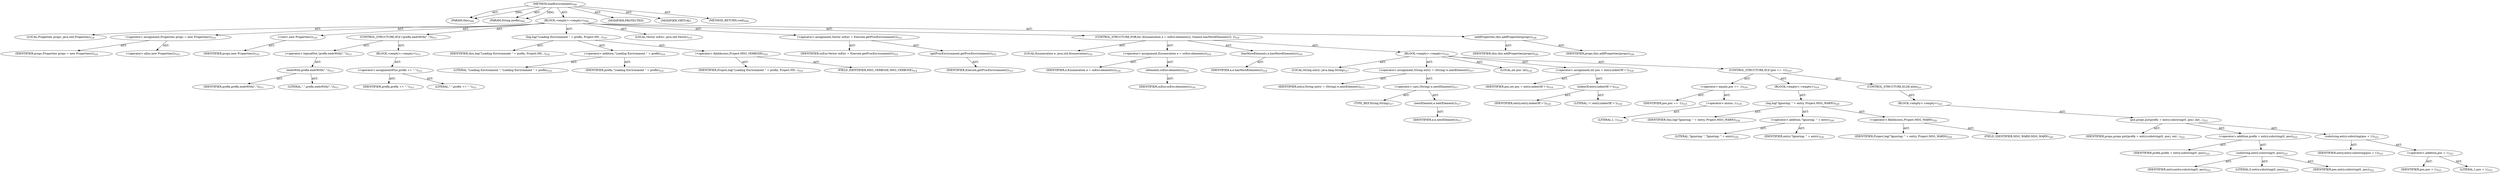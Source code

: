 digraph "loadEnvironment" {  
"111669149726" [label = <(METHOD,loadEnvironment)<SUB>509</SUB>> ]
"115964117009" [label = <(PARAM,this)<SUB>509</SUB>> ]
"115964117045" [label = <(PARAM,String prefix)<SUB>509</SUB>> ]
"25769803857" [label = <(BLOCK,&lt;empty&gt;,&lt;empty&gt;)<SUB>509</SUB>> ]
"94489280526" [label = <(LOCAL,Properties props: java.util.Properties)<SUB>510</SUB>> ]
"30064771308" [label = <(&lt;operator&gt;.assignment,Properties props = new Properties())<SUB>510</SUB>> ]
"68719476933" [label = <(IDENTIFIER,props,Properties props = new Properties())<SUB>510</SUB>> ]
"30064771309" [label = <(&lt;operator&gt;.alloc,new Properties())<SUB>510</SUB>> ]
"30064771310" [label = <(&lt;init&gt;,new Properties())<SUB>510</SUB>> ]
"68719476934" [label = <(IDENTIFIER,props,new Properties())<SUB>510</SUB>> ]
"47244640300" [label = <(CONTROL_STRUCTURE,IF,if (!prefix.endsWith(&quot;.&quot;)))<SUB>511</SUB>> ]
"30064771311" [label = <(&lt;operator&gt;.logicalNot,!prefix.endsWith(&quot;.&quot;))<SUB>511</SUB>> ]
"30064771312" [label = <(endsWith,prefix.endsWith(&quot;.&quot;))<SUB>511</SUB>> ]
"68719476935" [label = <(IDENTIFIER,prefix,prefix.endsWith(&quot;.&quot;))<SUB>511</SUB>> ]
"90194313268" [label = <(LITERAL,&quot;.&quot;,prefix.endsWith(&quot;.&quot;))<SUB>511</SUB>> ]
"25769803858" [label = <(BLOCK,&lt;empty&gt;,&lt;empty&gt;)<SUB>511</SUB>> ]
"30064771313" [label = <(&lt;operator&gt;.assignmentPlus,prefix += &quot;.&quot;)<SUB>512</SUB>> ]
"68719476936" [label = <(IDENTIFIER,prefix,prefix += &quot;.&quot;)<SUB>512</SUB>> ]
"90194313269" [label = <(LITERAL,&quot;.&quot;,prefix += &quot;.&quot;)<SUB>512</SUB>> ]
"30064771314" [label = <(log,log(&quot;Loading Environment &quot; + prefix, Project.MS...)<SUB>514</SUB>> ]
"68719476780" [label = <(IDENTIFIER,this,log(&quot;Loading Environment &quot; + prefix, Project.MS...)<SUB>514</SUB>> ]
"30064771315" [label = <(&lt;operator&gt;.addition,&quot;Loading Environment &quot; + prefix)<SUB>514</SUB>> ]
"90194313270" [label = <(LITERAL,&quot;Loading Environment &quot;,&quot;Loading Environment &quot; + prefix)<SUB>514</SUB>> ]
"68719476937" [label = <(IDENTIFIER,prefix,&quot;Loading Environment &quot; + prefix)<SUB>514</SUB>> ]
"30064771316" [label = <(&lt;operator&gt;.fieldAccess,Project.MSG_VERBOSE)<SUB>514</SUB>> ]
"68719476938" [label = <(IDENTIFIER,Project,log(&quot;Loading Environment &quot; + prefix, Project.MS...)<SUB>514</SUB>> ]
"55834574916" [label = <(FIELD_IDENTIFIER,MSG_VERBOSE,MSG_VERBOSE)<SUB>514</SUB>> ]
"94489280527" [label = <(LOCAL,Vector osEnv: java.util.Vector)<SUB>515</SUB>> ]
"30064771317" [label = <(&lt;operator&gt;.assignment,Vector osEnv = Execute.getProcEnvironment())<SUB>515</SUB>> ]
"68719476939" [label = <(IDENTIFIER,osEnv,Vector osEnv = Execute.getProcEnvironment())<SUB>515</SUB>> ]
"30064771318" [label = <(getProcEnvironment,getProcEnvironment())<SUB>515</SUB>> ]
"68719476940" [label = <(IDENTIFIER,Execute,getProcEnvironment())<SUB>515</SUB>> ]
"47244640301" [label = <(CONTROL_STRUCTURE,FOR,for (Enumeration e = osEnv.elements(); Some(e.hasMoreElements()); ))<SUB>516</SUB>> ]
"94489280528" [label = <(LOCAL,Enumeration e: java.util.Enumeration)<SUB>516</SUB>> ]
"30064771319" [label = <(&lt;operator&gt;.assignment,Enumeration e = osEnv.elements())<SUB>516</SUB>> ]
"68719476941" [label = <(IDENTIFIER,e,Enumeration e = osEnv.elements())<SUB>516</SUB>> ]
"30064771320" [label = <(elements,osEnv.elements())<SUB>516</SUB>> ]
"68719476942" [label = <(IDENTIFIER,osEnv,osEnv.elements())<SUB>516</SUB>> ]
"30064771321" [label = <(hasMoreElements,e.hasMoreElements())<SUB>516</SUB>> ]
"68719476943" [label = <(IDENTIFIER,e,e.hasMoreElements())<SUB>516</SUB>> ]
"25769803859" [label = <(BLOCK,&lt;empty&gt;,&lt;empty&gt;)<SUB>516</SUB>> ]
"94489280529" [label = <(LOCAL,String entry: java.lang.String)<SUB>517</SUB>> ]
"30064771322" [label = <(&lt;operator&gt;.assignment,String entry = (String) e.nextElement())<SUB>517</SUB>> ]
"68719476944" [label = <(IDENTIFIER,entry,String entry = (String) e.nextElement())<SUB>517</SUB>> ]
"30064771323" [label = <(&lt;operator&gt;.cast,(String) e.nextElement())<SUB>517</SUB>> ]
"180388626432" [label = <(TYPE_REF,String,String)<SUB>517</SUB>> ]
"30064771324" [label = <(nextElement,e.nextElement())<SUB>517</SUB>> ]
"68719476945" [label = <(IDENTIFIER,e,e.nextElement())<SUB>517</SUB>> ]
"94489280530" [label = <(LOCAL,int pos: int)<SUB>518</SUB>> ]
"30064771325" [label = <(&lt;operator&gt;.assignment,int pos = entry.indexOf('='))<SUB>518</SUB>> ]
"68719476946" [label = <(IDENTIFIER,pos,int pos = entry.indexOf('='))<SUB>518</SUB>> ]
"30064771326" [label = <(indexOf,entry.indexOf('='))<SUB>518</SUB>> ]
"68719476947" [label = <(IDENTIFIER,entry,entry.indexOf('='))<SUB>518</SUB>> ]
"90194313271" [label = <(LITERAL,'=',entry.indexOf('='))<SUB>518</SUB>> ]
"47244640302" [label = <(CONTROL_STRUCTURE,IF,if (pos == -1))<SUB>519</SUB>> ]
"30064771327" [label = <(&lt;operator&gt;.equals,pos == -1)<SUB>519</SUB>> ]
"68719476948" [label = <(IDENTIFIER,pos,pos == -1)<SUB>519</SUB>> ]
"30064771328" [label = <(&lt;operator&gt;.minus,-1)<SUB>519</SUB>> ]
"90194313272" [label = <(LITERAL,1,-1)<SUB>519</SUB>> ]
"25769803860" [label = <(BLOCK,&lt;empty&gt;,&lt;empty&gt;)<SUB>519</SUB>> ]
"30064771329" [label = <(log,log(&quot;Ignoring: &quot; + entry, Project.MSG_WARN))<SUB>520</SUB>> ]
"68719476781" [label = <(IDENTIFIER,this,log(&quot;Ignoring: &quot; + entry, Project.MSG_WARN))<SUB>520</SUB>> ]
"30064771330" [label = <(&lt;operator&gt;.addition,&quot;Ignoring: &quot; + entry)<SUB>520</SUB>> ]
"90194313273" [label = <(LITERAL,&quot;Ignoring: &quot;,&quot;Ignoring: &quot; + entry)<SUB>520</SUB>> ]
"68719476949" [label = <(IDENTIFIER,entry,&quot;Ignoring: &quot; + entry)<SUB>520</SUB>> ]
"30064771331" [label = <(&lt;operator&gt;.fieldAccess,Project.MSG_WARN)<SUB>520</SUB>> ]
"68719476950" [label = <(IDENTIFIER,Project,log(&quot;Ignoring: &quot; + entry, Project.MSG_WARN))<SUB>520</SUB>> ]
"55834574917" [label = <(FIELD_IDENTIFIER,MSG_WARN,MSG_WARN)<SUB>520</SUB>> ]
"47244640303" [label = <(CONTROL_STRUCTURE,ELSE,else)<SUB>521</SUB>> ]
"25769803861" [label = <(BLOCK,&lt;empty&gt;,&lt;empty&gt;)<SUB>521</SUB>> ]
"30064771332" [label = <(put,props.put(prefix + entry.substring(0, pos), ent...)<SUB>522</SUB>> ]
"68719476951" [label = <(IDENTIFIER,props,props.put(prefix + entry.substring(0, pos), ent...)<SUB>522</SUB>> ]
"30064771333" [label = <(&lt;operator&gt;.addition,prefix + entry.substring(0, pos))<SUB>522</SUB>> ]
"68719476952" [label = <(IDENTIFIER,prefix,prefix + entry.substring(0, pos))<SUB>522</SUB>> ]
"30064771334" [label = <(substring,entry.substring(0, pos))<SUB>522</SUB>> ]
"68719476953" [label = <(IDENTIFIER,entry,entry.substring(0, pos))<SUB>522</SUB>> ]
"90194313274" [label = <(LITERAL,0,entry.substring(0, pos))<SUB>522</SUB>> ]
"68719476954" [label = <(IDENTIFIER,pos,entry.substring(0, pos))<SUB>522</SUB>> ]
"30064771335" [label = <(substring,entry.substring(pos + 1))<SUB>523</SUB>> ]
"68719476955" [label = <(IDENTIFIER,entry,entry.substring(pos + 1))<SUB>523</SUB>> ]
"30064771336" [label = <(&lt;operator&gt;.addition,pos + 1)<SUB>523</SUB>> ]
"68719476956" [label = <(IDENTIFIER,pos,pos + 1)<SUB>523</SUB>> ]
"90194313275" [label = <(LITERAL,1,pos + 1)<SUB>523</SUB>> ]
"30064771337" [label = <(addProperties,this.addProperties(props))<SUB>526</SUB>> ]
"68719476782" [label = <(IDENTIFIER,this,this.addProperties(props))<SUB>526</SUB>> ]
"68719476957" [label = <(IDENTIFIER,props,this.addProperties(props))<SUB>526</SUB>> ]
"133143986247" [label = <(MODIFIER,PROTECTED)> ]
"133143986248" [label = <(MODIFIER,VIRTUAL)> ]
"128849018910" [label = <(METHOD_RETURN,void)<SUB>509</SUB>> ]
  "111669149726" -> "115964117009"  [ label = "AST: "] 
  "111669149726" -> "115964117045"  [ label = "AST: "] 
  "111669149726" -> "25769803857"  [ label = "AST: "] 
  "111669149726" -> "133143986247"  [ label = "AST: "] 
  "111669149726" -> "133143986248"  [ label = "AST: "] 
  "111669149726" -> "128849018910"  [ label = "AST: "] 
  "25769803857" -> "94489280526"  [ label = "AST: "] 
  "25769803857" -> "30064771308"  [ label = "AST: "] 
  "25769803857" -> "30064771310"  [ label = "AST: "] 
  "25769803857" -> "47244640300"  [ label = "AST: "] 
  "25769803857" -> "30064771314"  [ label = "AST: "] 
  "25769803857" -> "94489280527"  [ label = "AST: "] 
  "25769803857" -> "30064771317"  [ label = "AST: "] 
  "25769803857" -> "47244640301"  [ label = "AST: "] 
  "25769803857" -> "30064771337"  [ label = "AST: "] 
  "30064771308" -> "68719476933"  [ label = "AST: "] 
  "30064771308" -> "30064771309"  [ label = "AST: "] 
  "30064771310" -> "68719476934"  [ label = "AST: "] 
  "47244640300" -> "30064771311"  [ label = "AST: "] 
  "47244640300" -> "25769803858"  [ label = "AST: "] 
  "30064771311" -> "30064771312"  [ label = "AST: "] 
  "30064771312" -> "68719476935"  [ label = "AST: "] 
  "30064771312" -> "90194313268"  [ label = "AST: "] 
  "25769803858" -> "30064771313"  [ label = "AST: "] 
  "30064771313" -> "68719476936"  [ label = "AST: "] 
  "30064771313" -> "90194313269"  [ label = "AST: "] 
  "30064771314" -> "68719476780"  [ label = "AST: "] 
  "30064771314" -> "30064771315"  [ label = "AST: "] 
  "30064771314" -> "30064771316"  [ label = "AST: "] 
  "30064771315" -> "90194313270"  [ label = "AST: "] 
  "30064771315" -> "68719476937"  [ label = "AST: "] 
  "30064771316" -> "68719476938"  [ label = "AST: "] 
  "30064771316" -> "55834574916"  [ label = "AST: "] 
  "30064771317" -> "68719476939"  [ label = "AST: "] 
  "30064771317" -> "30064771318"  [ label = "AST: "] 
  "30064771318" -> "68719476940"  [ label = "AST: "] 
  "47244640301" -> "94489280528"  [ label = "AST: "] 
  "47244640301" -> "30064771319"  [ label = "AST: "] 
  "47244640301" -> "30064771321"  [ label = "AST: "] 
  "47244640301" -> "25769803859"  [ label = "AST: "] 
  "30064771319" -> "68719476941"  [ label = "AST: "] 
  "30064771319" -> "30064771320"  [ label = "AST: "] 
  "30064771320" -> "68719476942"  [ label = "AST: "] 
  "30064771321" -> "68719476943"  [ label = "AST: "] 
  "25769803859" -> "94489280529"  [ label = "AST: "] 
  "25769803859" -> "30064771322"  [ label = "AST: "] 
  "25769803859" -> "94489280530"  [ label = "AST: "] 
  "25769803859" -> "30064771325"  [ label = "AST: "] 
  "25769803859" -> "47244640302"  [ label = "AST: "] 
  "30064771322" -> "68719476944"  [ label = "AST: "] 
  "30064771322" -> "30064771323"  [ label = "AST: "] 
  "30064771323" -> "180388626432"  [ label = "AST: "] 
  "30064771323" -> "30064771324"  [ label = "AST: "] 
  "30064771324" -> "68719476945"  [ label = "AST: "] 
  "30064771325" -> "68719476946"  [ label = "AST: "] 
  "30064771325" -> "30064771326"  [ label = "AST: "] 
  "30064771326" -> "68719476947"  [ label = "AST: "] 
  "30064771326" -> "90194313271"  [ label = "AST: "] 
  "47244640302" -> "30064771327"  [ label = "AST: "] 
  "47244640302" -> "25769803860"  [ label = "AST: "] 
  "47244640302" -> "47244640303"  [ label = "AST: "] 
  "30064771327" -> "68719476948"  [ label = "AST: "] 
  "30064771327" -> "30064771328"  [ label = "AST: "] 
  "30064771328" -> "90194313272"  [ label = "AST: "] 
  "25769803860" -> "30064771329"  [ label = "AST: "] 
  "30064771329" -> "68719476781"  [ label = "AST: "] 
  "30064771329" -> "30064771330"  [ label = "AST: "] 
  "30064771329" -> "30064771331"  [ label = "AST: "] 
  "30064771330" -> "90194313273"  [ label = "AST: "] 
  "30064771330" -> "68719476949"  [ label = "AST: "] 
  "30064771331" -> "68719476950"  [ label = "AST: "] 
  "30064771331" -> "55834574917"  [ label = "AST: "] 
  "47244640303" -> "25769803861"  [ label = "AST: "] 
  "25769803861" -> "30064771332"  [ label = "AST: "] 
  "30064771332" -> "68719476951"  [ label = "AST: "] 
  "30064771332" -> "30064771333"  [ label = "AST: "] 
  "30064771332" -> "30064771335"  [ label = "AST: "] 
  "30064771333" -> "68719476952"  [ label = "AST: "] 
  "30064771333" -> "30064771334"  [ label = "AST: "] 
  "30064771334" -> "68719476953"  [ label = "AST: "] 
  "30064771334" -> "90194313274"  [ label = "AST: "] 
  "30064771334" -> "68719476954"  [ label = "AST: "] 
  "30064771335" -> "68719476955"  [ label = "AST: "] 
  "30064771335" -> "30064771336"  [ label = "AST: "] 
  "30064771336" -> "68719476956"  [ label = "AST: "] 
  "30064771336" -> "90194313275"  [ label = "AST: "] 
  "30064771337" -> "68719476782"  [ label = "AST: "] 
  "30064771337" -> "68719476957"  [ label = "AST: "] 
  "111669149726" -> "115964117009"  [ label = "DDG: "] 
  "111669149726" -> "115964117045"  [ label = "DDG: "] 
}
